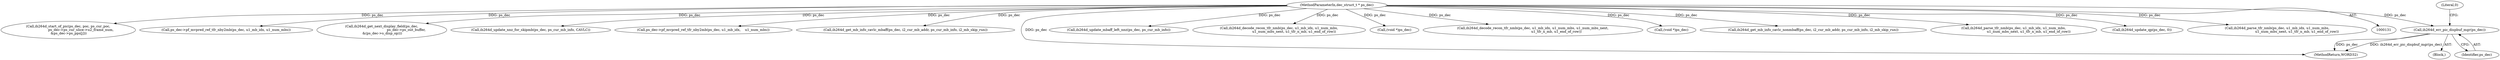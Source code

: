 digraph "0_Android_494561291a503840f385fbcd11d9bc5f4dc502b8_0@pointer" {
"1000209" [label="(Call,ih264d_err_pic_dispbuf_mgr(ps_dec))"];
"1000132" [label="(MethodParameterIn,dec_struct_t * ps_dec)"];
"1000369" [label="(Call,ih264d_start_of_pic(ps_dec, poc, ps_cur_poc,\n                        ps_dec->ps_cur_slice->u2_frame_num,\n &ps_dec->ps_pps[j]))"];
"1001290" [label="(Call,ps_dec->pf_mvpred_ref_tfr_nby2mb(ps_dec, u1_mb_idx, u1_num_mbs))"];
"1000408" [label="(Call,ih264d_get_next_display_field(ps_dec,\n                                              ps_dec->ps_out_buffer,\n &(ps_dec->s_disp_op)))"];
"1001203" [label="(Call,ih264d_update_nnz_for_skipmb(ps_dec, ps_cur_mb_info, CAVLC))"];
"1000660" [label="(Call,ps_dec->pf_mvpred_ref_tfr_nby2mb(ps_dec, u1_mb_idx,    u1_num_mbs))"];
"1001132" [label="(Call,ih264d_get_mb_info_cavlc_mbaff(ps_dec, i2_cur_mb_addr, ps_cur_mb_info, i2_mb_skip_run))"];
"1001427" [label="(MethodReturn,WORD32)"];
"1001231" [label="(Call,ih264d_update_mbaff_left_nnz(ps_dec, ps_cur_mb_info))"];
"1000209" [label="(Call,ih264d_err_pic_dispbuf_mgr(ps_dec))"];
"1000721" [label="(Call,ih264d_decode_recon_tfr_nmb(ps_dec, u1_mb_idx, u1_num_mbs,\n                            u1_num_mbs_next, u1_tfr_n_mb, u1_end_of_row))"];
"1000132" [label="(MethodParameterIn,dec_struct_t * ps_dec)"];
"1000463" [label="(Call,(void *)ps_dec)"];
"1000212" [label="(Literal,0)"];
"1001328" [label="(Call,ih264d_decode_recon_tfr_nmb(ps_dec, u1_mb_idx, u1_num_mbs, u1_num_mbs_next,\n                                            u1_tfr_n_mb, u1_end_of_row))"];
"1000507" [label="(Call,(void *)ps_dec)"];
"1001138" [label="(Call,ih264d_get_mb_info_cavlc_nonmbaff(ps_dec, i2_cur_mb_addr, ps_cur_mb_info, i2_mb_skip_run))"];
"1000208" [label="(Block,)"];
"1000707" [label="(Call,ih264d_parse_tfr_nmb(ps_dec, u1_mb_idx, u1_num_mbs,\n                            u1_num_mbs_next, u1_tfr_n_mb, u1_end_of_row))"];
"1001034" [label="(Call,ih264d_update_qp(ps_dec, 0))"];
"1000210" [label="(Identifier,ps_dec)"];
"1001314" [label="(Call,ih264d_parse_tfr_nmb(ps_dec, u1_mb_idx, u1_num_mbs,\n                                     u1_num_mbs_next, u1_tfr_n_mb, u1_end_of_row))"];
"1000209" -> "1000208"  [label="AST: "];
"1000209" -> "1000210"  [label="CFG: "];
"1000210" -> "1000209"  [label="AST: "];
"1000212" -> "1000209"  [label="CFG: "];
"1000209" -> "1001427"  [label="DDG: ih264d_err_pic_dispbuf_mgr(ps_dec)"];
"1000209" -> "1001427"  [label="DDG: ps_dec"];
"1000132" -> "1000209"  [label="DDG: ps_dec"];
"1000132" -> "1000131"  [label="AST: "];
"1000132" -> "1001427"  [label="DDG: ps_dec"];
"1000132" -> "1000369"  [label="DDG: ps_dec"];
"1000132" -> "1000408"  [label="DDG: ps_dec"];
"1000132" -> "1000463"  [label="DDG: ps_dec"];
"1000132" -> "1000507"  [label="DDG: ps_dec"];
"1000132" -> "1000660"  [label="DDG: ps_dec"];
"1000132" -> "1000707"  [label="DDG: ps_dec"];
"1000132" -> "1000721"  [label="DDG: ps_dec"];
"1000132" -> "1001034"  [label="DDG: ps_dec"];
"1000132" -> "1001132"  [label="DDG: ps_dec"];
"1000132" -> "1001138"  [label="DDG: ps_dec"];
"1000132" -> "1001203"  [label="DDG: ps_dec"];
"1000132" -> "1001231"  [label="DDG: ps_dec"];
"1000132" -> "1001290"  [label="DDG: ps_dec"];
"1000132" -> "1001314"  [label="DDG: ps_dec"];
"1000132" -> "1001328"  [label="DDG: ps_dec"];
}
